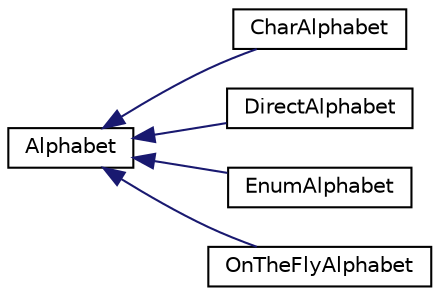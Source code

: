 digraph "Graphical Class Hierarchy"
{
  edge [fontname="Helvetica",fontsize="10",labelfontname="Helvetica",labelfontsize="10"];
  node [fontname="Helvetica",fontsize="10",shape=record];
  rankdir="LR";
  Node1 [label="Alphabet",height=0.2,width=0.4,color="black", fillcolor="white", style="filled",URL="$classVata2_1_1Nfa_1_1Alphabet.html"];
  Node1 -> Node2 [dir="back",color="midnightblue",fontsize="10",style="solid",fontname="Helvetica"];
  Node2 [label="CharAlphabet",height=0.2,width=0.4,color="black", fillcolor="white", style="filled",URL="$classVata2_1_1Nfa_1_1CharAlphabet.html"];
  Node1 -> Node3 [dir="back",color="midnightblue",fontsize="10",style="solid",fontname="Helvetica"];
  Node3 [label="DirectAlphabet",height=0.2,width=0.4,color="black", fillcolor="white", style="filled",URL="$classVata2_1_1Nfa_1_1DirectAlphabet.html"];
  Node1 -> Node4 [dir="back",color="midnightblue",fontsize="10",style="solid",fontname="Helvetica"];
  Node4 [label="EnumAlphabet",height=0.2,width=0.4,color="black", fillcolor="white", style="filled",URL="$classVata2_1_1Nfa_1_1EnumAlphabet.html"];
  Node1 -> Node5 [dir="back",color="midnightblue",fontsize="10",style="solid",fontname="Helvetica"];
  Node5 [label="OnTheFlyAlphabet",height=0.2,width=0.4,color="black", fillcolor="white", style="filled",URL="$classVata2_1_1Nfa_1_1OnTheFlyAlphabet.html"];
}
